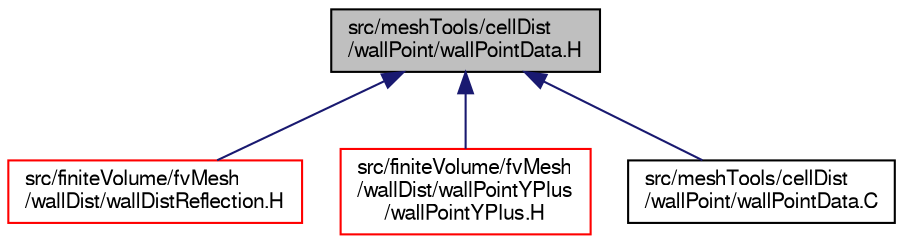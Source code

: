 digraph "src/meshTools/cellDist/wallPoint/wallPointData.H"
{
  bgcolor="transparent";
  edge [fontname="FreeSans",fontsize="10",labelfontname="FreeSans",labelfontsize="10"];
  node [fontname="FreeSans",fontsize="10",shape=record];
  Node225 [label="src/meshTools/cellDist\l/wallPoint/wallPointData.H",height=0.2,width=0.4,color="black", fillcolor="grey75", style="filled", fontcolor="black"];
  Node225 -> Node226 [dir="back",color="midnightblue",fontsize="10",style="solid",fontname="FreeSans"];
  Node226 [label="src/finiteVolume/fvMesh\l/wallDist/wallDistReflection.H",height=0.2,width=0.4,color="red",URL="$a03749.html"];
  Node225 -> Node233 [dir="back",color="midnightblue",fontsize="10",style="solid",fontname="FreeSans"];
  Node233 [label="src/finiteVolume/fvMesh\l/wallDist/wallPointYPlus\l/wallPointYPlus.H",height=0.2,width=0.4,color="red",URL="$a03755.html"];
  Node225 -> Node237 [dir="back",color="midnightblue",fontsize="10",style="solid",fontname="FreeSans"];
  Node237 [label="src/meshTools/cellDist\l/wallPoint/wallPointData.C",height=0.2,width=0.4,color="black",URL="$a07454.html"];
}
